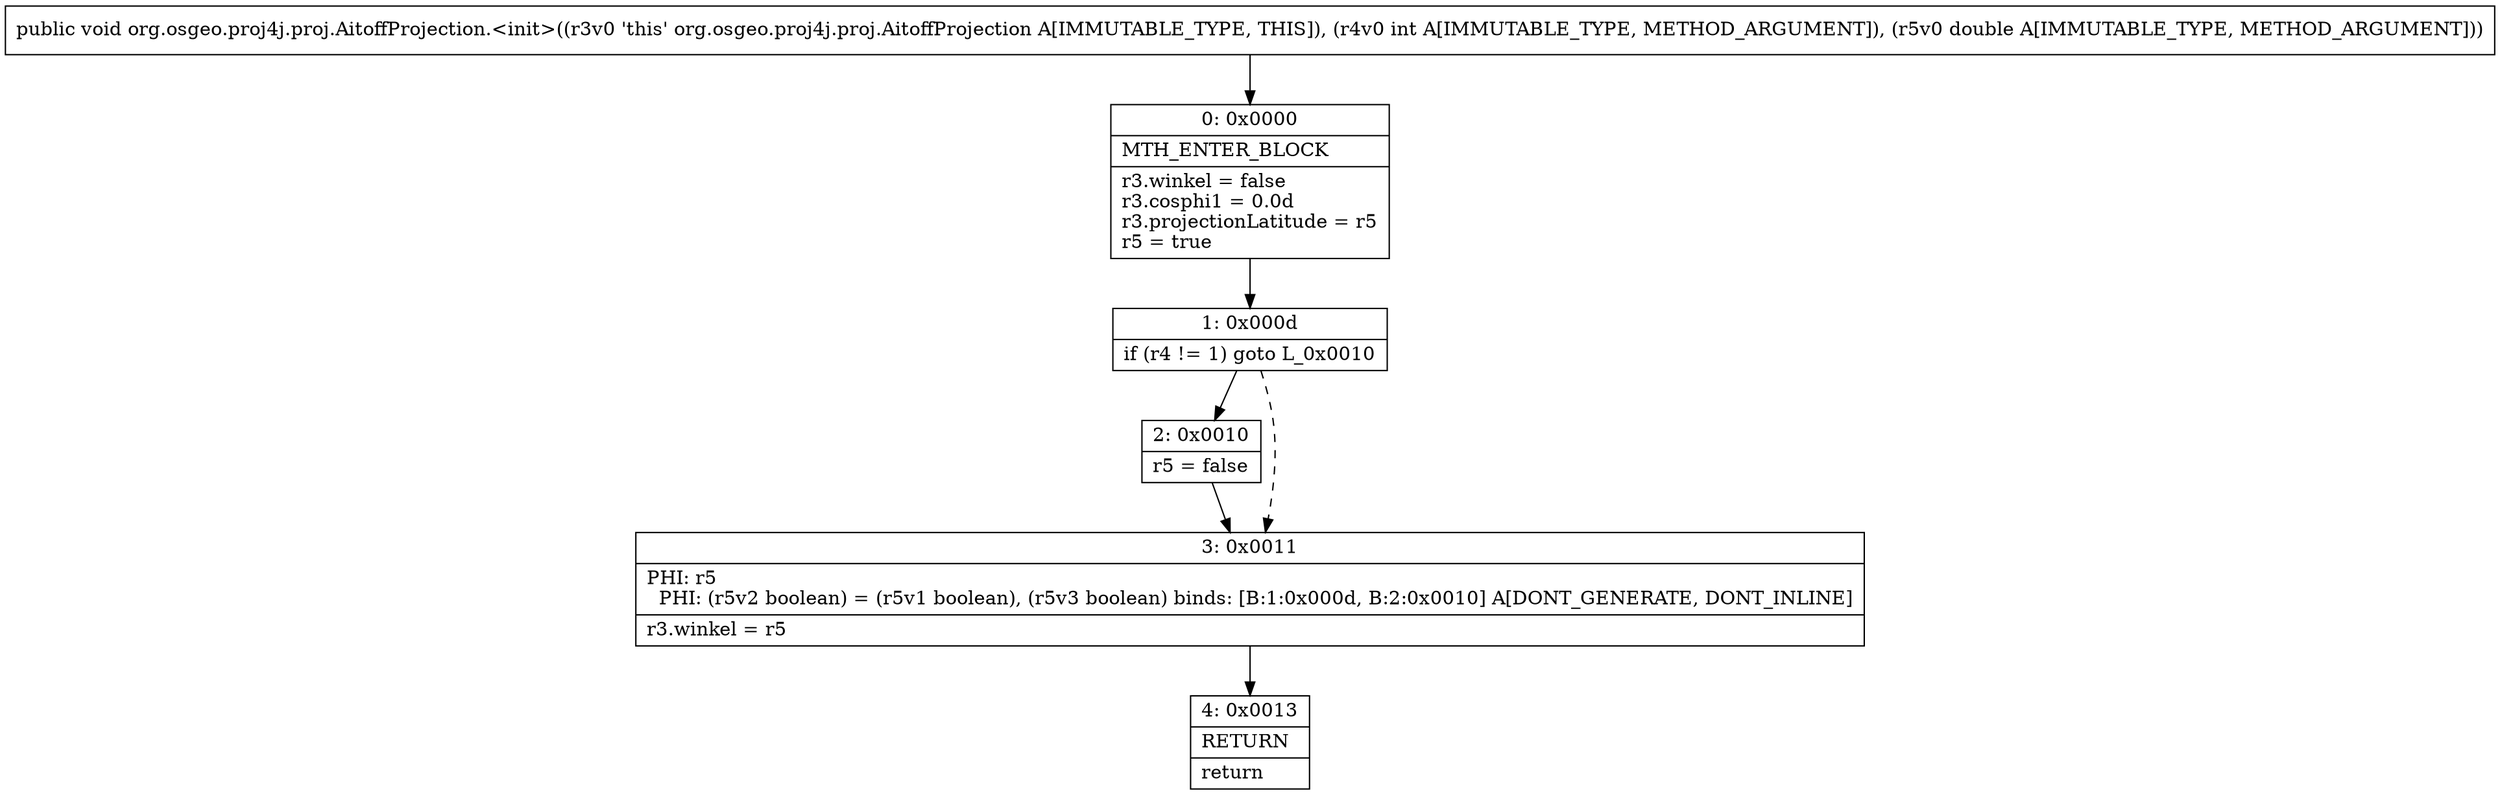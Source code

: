 digraph "CFG fororg.osgeo.proj4j.proj.AitoffProjection.\<init\>(ID)V" {
Node_0 [shape=record,label="{0\:\ 0x0000|MTH_ENTER_BLOCK\l|r3.winkel = false\lr3.cosphi1 = 0.0d\lr3.projectionLatitude = r5\lr5 = true\l}"];
Node_1 [shape=record,label="{1\:\ 0x000d|if (r4 != 1) goto L_0x0010\l}"];
Node_2 [shape=record,label="{2\:\ 0x0010|r5 = false\l}"];
Node_3 [shape=record,label="{3\:\ 0x0011|PHI: r5 \l  PHI: (r5v2 boolean) = (r5v1 boolean), (r5v3 boolean) binds: [B:1:0x000d, B:2:0x0010] A[DONT_GENERATE, DONT_INLINE]\l|r3.winkel = r5\l}"];
Node_4 [shape=record,label="{4\:\ 0x0013|RETURN\l|return\l}"];
MethodNode[shape=record,label="{public void org.osgeo.proj4j.proj.AitoffProjection.\<init\>((r3v0 'this' org.osgeo.proj4j.proj.AitoffProjection A[IMMUTABLE_TYPE, THIS]), (r4v0 int A[IMMUTABLE_TYPE, METHOD_ARGUMENT]), (r5v0 double A[IMMUTABLE_TYPE, METHOD_ARGUMENT])) }"];
MethodNode -> Node_0;
Node_0 -> Node_1;
Node_1 -> Node_2;
Node_1 -> Node_3[style=dashed];
Node_2 -> Node_3;
Node_3 -> Node_4;
}

